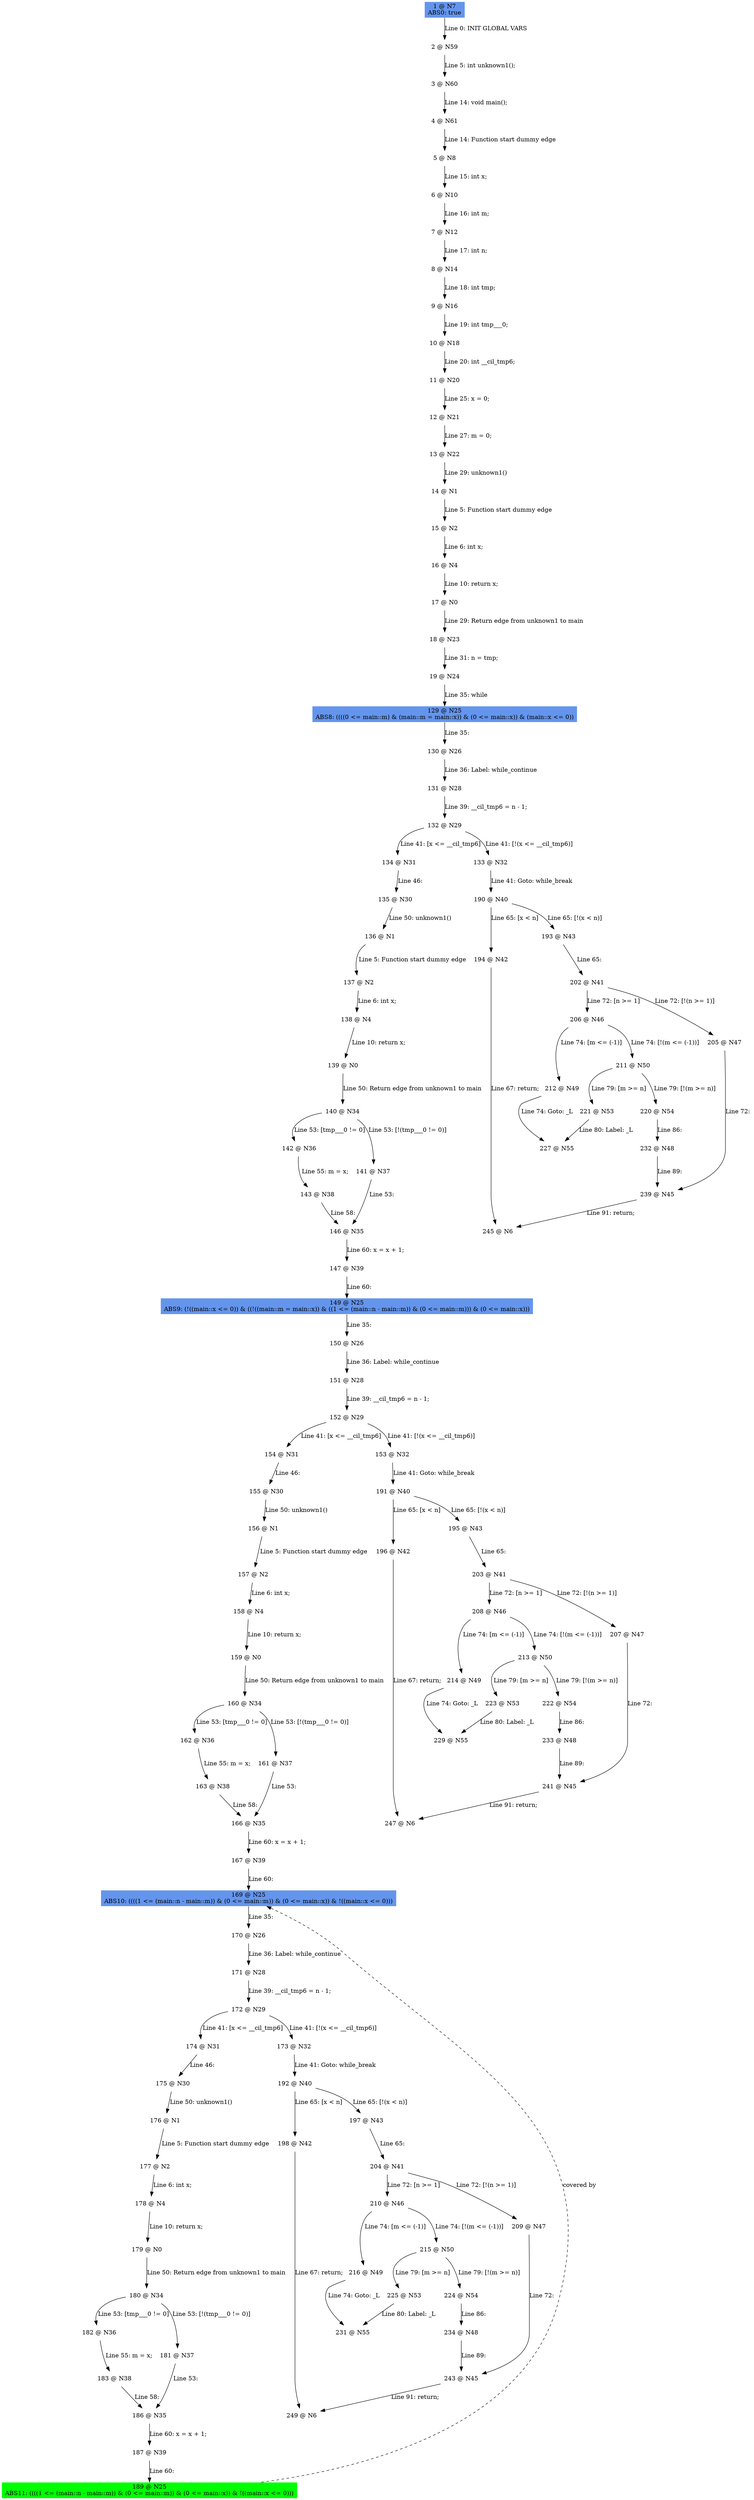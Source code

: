 digraph ARG {
node [style="filled" shape="box" color="white"]
1 [fillcolor="cornflowerblue" label="1 @ N7\nABS0: true" id="1"]
2 [label="2 @ N59" id="2"]
3 [label="3 @ N60" id="3"]
4 [label="4 @ N61" id="4"]
5 [label="5 @ N8" id="5"]
6 [label="6 @ N10" id="6"]
7 [label="7 @ N12" id="7"]
8 [label="8 @ N14" id="8"]
9 [label="9 @ N16" id="9"]
10 [label="10 @ N18" id="10"]
11 [label="11 @ N20" id="11"]
12 [label="12 @ N21" id="12"]
13 [label="13 @ N22" id="13"]
14 [label="14 @ N1" id="14"]
15 [label="15 @ N2" id="15"]
16 [label="16 @ N4" id="16"]
17 [label="17 @ N0" id="17"]
18 [label="18 @ N23" id="18"]
19 [label="19 @ N24" id="19"]
129 [fillcolor="cornflowerblue" label="129 @ N25\nABS8: ((((0 <= main::m) & (main::m = main::x)) & (0 <= main::x)) & (main::x <= 0))" id="129"]
130 [label="130 @ N26" id="130"]
131 [label="131 @ N28" id="131"]
132 [label="132 @ N29" id="132"]
134 [label="134 @ N31" id="134"]
135 [label="135 @ N30" id="135"]
136 [label="136 @ N1" id="136"]
137 [label="137 @ N2" id="137"]
138 [label="138 @ N4" id="138"]
139 [label="139 @ N0" id="139"]
140 [label="140 @ N34" id="140"]
142 [label="142 @ N36" id="142"]
143 [label="143 @ N38" id="143"]
146 [label="146 @ N35" id="146"]
147 [label="147 @ N39" id="147"]
149 [fillcolor="cornflowerblue" label="149 @ N25\nABS9: (!((main::x <= 0)) & ((!((main::m = main::x)) & ((1 <= (main::n - main::m)) & (0 <= main::m))) & (0 <= main::x)))" id="149"]
150 [label="150 @ N26" id="150"]
151 [label="151 @ N28" id="151"]
152 [label="152 @ N29" id="152"]
154 [label="154 @ N31" id="154"]
155 [label="155 @ N30" id="155"]
156 [label="156 @ N1" id="156"]
157 [label="157 @ N2" id="157"]
158 [label="158 @ N4" id="158"]
159 [label="159 @ N0" id="159"]
160 [label="160 @ N34" id="160"]
162 [label="162 @ N36" id="162"]
163 [label="163 @ N38" id="163"]
166 [label="166 @ N35" id="166"]
167 [label="167 @ N39" id="167"]
169 [fillcolor="cornflowerblue" label="169 @ N25\nABS10: ((((1 <= (main::n - main::m)) & (0 <= main::m)) & (0 <= main::x)) & !((main::x <= 0)))" id="169"]
170 [label="170 @ N26" id="170"]
171 [label="171 @ N28" id="171"]
172 [label="172 @ N29" id="172"]
174 [label="174 @ N31" id="174"]
175 [label="175 @ N30" id="175"]
176 [label="176 @ N1" id="176"]
177 [label="177 @ N2" id="177"]
178 [label="178 @ N4" id="178"]
179 [label="179 @ N0" id="179"]
180 [label="180 @ N34" id="180"]
182 [label="182 @ N36" id="182"]
183 [label="183 @ N38" id="183"]
186 [label="186 @ N35" id="186"]
187 [label="187 @ N39" id="187"]
189 [fillcolor="green" label="189 @ N25\nABS11: ((((1 <= (main::n - main::m)) & (0 <= main::m)) & (0 <= main::x)) & !((main::x <= 0)))" id="189"]
181 [label="181 @ N37" id="181"]
173 [label="173 @ N32" id="173"]
192 [label="192 @ N40" id="192"]
198 [label="198 @ N42" id="198"]
249 [label="249 @ N6" id="249"]
197 [label="197 @ N43" id="197"]
204 [label="204 @ N41" id="204"]
210 [label="210 @ N46" id="210"]
216 [label="216 @ N49" id="216"]
231 [label="231 @ N55" id="231"]
215 [label="215 @ N50" id="215"]
225 [label="225 @ N53" id="225"]
224 [label="224 @ N54" id="224"]
234 [label="234 @ N48" id="234"]
243 [label="243 @ N45" id="243"]
209 [label="209 @ N47" id="209"]
161 [label="161 @ N37" id="161"]
153 [label="153 @ N32" id="153"]
191 [label="191 @ N40" id="191"]
196 [label="196 @ N42" id="196"]
247 [label="247 @ N6" id="247"]
195 [label="195 @ N43" id="195"]
203 [label="203 @ N41" id="203"]
208 [label="208 @ N46" id="208"]
214 [label="214 @ N49" id="214"]
229 [label="229 @ N55" id="229"]
213 [label="213 @ N50" id="213"]
223 [label="223 @ N53" id="223"]
222 [label="222 @ N54" id="222"]
233 [label="233 @ N48" id="233"]
241 [label="241 @ N45" id="241"]
207 [label="207 @ N47" id="207"]
141 [label="141 @ N37" id="141"]
133 [label="133 @ N32" id="133"]
190 [label="190 @ N40" id="190"]
194 [label="194 @ N42" id="194"]
245 [label="245 @ N6" id="245"]
193 [label="193 @ N43" id="193"]
202 [label="202 @ N41" id="202"]
206 [label="206 @ N46" id="206"]
212 [label="212 @ N49" id="212"]
227 [label="227 @ N55" id="227"]
211 [label="211 @ N50" id="211"]
221 [label="221 @ N53" id="221"]
220 [label="220 @ N54" id="220"]
232 [label="232 @ N48" id="232"]
239 [label="239 @ N45" id="239"]
205 [label="205 @ N47" id="205"]
1 -> 2 [label="Line 0: INIT GLOBAL VARS" id="1 -> 2"]
2 -> 3 [label="Line 5: int unknown1();" id="2 -> 3"]
3 -> 4 [label="Line 14: void main();" id="3 -> 4"]
4 -> 5 [label="Line 14: Function start dummy edge" id="4 -> 5"]
5 -> 6 [label="Line 15: int x;" id="5 -> 6"]
6 -> 7 [label="Line 16: int m;" id="6 -> 7"]
7 -> 8 [label="Line 17: int n;" id="7 -> 8"]
8 -> 9 [label="Line 18: int tmp;" id="8 -> 9"]
9 -> 10 [label="Line 19: int tmp___0;" id="9 -> 10"]
10 -> 11 [label="Line 20: int __cil_tmp6;" id="10 -> 11"]
11 -> 12 [label="Line 25: x = 0;" id="11 -> 12"]
12 -> 13 [label="Line 27: m = 0;" id="12 -> 13"]
13 -> 14 [label="Line 29: unknown1()" id="13 -> 14"]
14 -> 15 [label="Line 5: Function start dummy edge" id="14 -> 15"]
15 -> 16 [label="Line 6: int x;" id="15 -> 16"]
16 -> 17 [label="Line 10: return x;" id="16 -> 17"]
17 -> 18 [label="Line 29: Return edge from unknown1 to main" id="17 -> 18"]
18 -> 19 [label="Line 31: n = tmp;" id="18 -> 19"]
19 -> 129 [label="Line 35: while" id="19 -> 129"]
129 -> 130 [label="Line 35: " id="129 -> 130"]
130 -> 131 [label="Line 36: Label: while_continue" id="130 -> 131"]
131 -> 132 [label="Line 39: __cil_tmp6 = n - 1;" id="131 -> 132"]
132 -> 133 [label="Line 41: [!(x <= __cil_tmp6)]" id="132 -> 133"]
132 -> 134 [label="Line 41: [x <= __cil_tmp6]" id="132 -> 134"]
134 -> 135 [label="Line 46: " id="134 -> 135"]
135 -> 136 [label="Line 50: unknown1()" id="135 -> 136"]
136 -> 137 [label="Line 5: Function start dummy edge" id="136 -> 137"]
137 -> 138 [label="Line 6: int x;" id="137 -> 138"]
138 -> 139 [label="Line 10: return x;" id="138 -> 139"]
139 -> 140 [label="Line 50: Return edge from unknown1 to main" id="139 -> 140"]
140 -> 141 [label="Line 53: [!(tmp___0 != 0)]" id="140 -> 141"]
140 -> 142 [label="Line 53: [tmp___0 != 0]" id="140 -> 142"]
142 -> 143 [label="Line 55: m = x;" id="142 -> 143"]
143 -> 146 [label="Line 58: " id="143 -> 146"]
146 -> 147 [label="Line 60: x = x + 1;" id="146 -> 147"]
147 -> 149 [label="Line 60: " id="147 -> 149"]
149 -> 150 [label="Line 35: " id="149 -> 150"]
150 -> 151 [label="Line 36: Label: while_continue" id="150 -> 151"]
151 -> 152 [label="Line 39: __cil_tmp6 = n - 1;" id="151 -> 152"]
152 -> 153 [label="Line 41: [!(x <= __cil_tmp6)]" id="152 -> 153"]
152 -> 154 [label="Line 41: [x <= __cil_tmp6]" id="152 -> 154"]
154 -> 155 [label="Line 46: " id="154 -> 155"]
155 -> 156 [label="Line 50: unknown1()" id="155 -> 156"]
156 -> 157 [label="Line 5: Function start dummy edge" id="156 -> 157"]
157 -> 158 [label="Line 6: int x;" id="157 -> 158"]
158 -> 159 [label="Line 10: return x;" id="158 -> 159"]
159 -> 160 [label="Line 50: Return edge from unknown1 to main" id="159 -> 160"]
160 -> 161 [label="Line 53: [!(tmp___0 != 0)]" id="160 -> 161"]
160 -> 162 [label="Line 53: [tmp___0 != 0]" id="160 -> 162"]
162 -> 163 [label="Line 55: m = x;" id="162 -> 163"]
163 -> 166 [label="Line 58: " id="163 -> 166"]
166 -> 167 [label="Line 60: x = x + 1;" id="166 -> 167"]
167 -> 169 [label="Line 60: " id="167 -> 169"]
189 -> 169 [style="dashed" weight="0" label="covered by"]
169 -> 170 [label="Line 35: " id="169 -> 170"]
170 -> 171 [label="Line 36: Label: while_continue" id="170 -> 171"]
171 -> 172 [label="Line 39: __cil_tmp6 = n - 1;" id="171 -> 172"]
172 -> 173 [label="Line 41: [!(x <= __cil_tmp6)]" id="172 -> 173"]
172 -> 174 [label="Line 41: [x <= __cil_tmp6]" id="172 -> 174"]
174 -> 175 [label="Line 46: " id="174 -> 175"]
175 -> 176 [label="Line 50: unknown1()" id="175 -> 176"]
176 -> 177 [label="Line 5: Function start dummy edge" id="176 -> 177"]
177 -> 178 [label="Line 6: int x;" id="177 -> 178"]
178 -> 179 [label="Line 10: return x;" id="178 -> 179"]
179 -> 180 [label="Line 50: Return edge from unknown1 to main" id="179 -> 180"]
180 -> 181 [label="Line 53: [!(tmp___0 != 0)]" id="180 -> 181"]
180 -> 182 [label="Line 53: [tmp___0 != 0]" id="180 -> 182"]
182 -> 183 [label="Line 55: m = x;" id="182 -> 183"]
183 -> 186 [label="Line 58: " id="183 -> 186"]
186 -> 187 [label="Line 60: x = x + 1;" id="186 -> 187"]
187 -> 189 [label="Line 60: " id="187 -> 189"]
181 -> 186 [label="Line 53: " id="181 -> 186"]
173 -> 192 [label="Line 41: Goto: while_break" id="173 -> 192"]
192 -> 197 [label="Line 65: [!(x < n)]" id="192 -> 197"]
192 -> 198 [label="Line 65: [x < n]" id="192 -> 198"]
198 -> 249 [label="Line 67: return;" id="198 -> 249"]
197 -> 204 [label="Line 65: " id="197 -> 204"]
204 -> 209 [label="Line 72: [!(n >= 1)]" id="204 -> 209"]
204 -> 210 [label="Line 72: [n >= 1]" id="204 -> 210"]
210 -> 215 [label="Line 74: [!(m <= (-1))]" id="210 -> 215"]
210 -> 216 [label="Line 74: [m <= (-1)]" id="210 -> 216"]
216 -> 231 [label="Line 74: Goto: _L" id="216 -> 231"]
215 -> 224 [label="Line 79: [!(m >= n)]" id="215 -> 224"]
215 -> 225 [label="Line 79: [m >= n]" id="215 -> 225"]
225 -> 231 [label="Line 80: Label: _L" id="225 -> 231"]
224 -> 234 [label="Line 86: " id="224 -> 234"]
234 -> 243 [label="Line 89: " id="234 -> 243"]
243 -> 249 [label="Line 91: return;" id="243 -> 249"]
209 -> 243 [label="Line 72: " id="209 -> 243"]
161 -> 166 [label="Line 53: " id="161 -> 166"]
153 -> 191 [label="Line 41: Goto: while_break" id="153 -> 191"]
191 -> 195 [label="Line 65: [!(x < n)]" id="191 -> 195"]
191 -> 196 [label="Line 65: [x < n]" id="191 -> 196"]
196 -> 247 [label="Line 67: return;" id="196 -> 247"]
195 -> 203 [label="Line 65: " id="195 -> 203"]
203 -> 207 [label="Line 72: [!(n >= 1)]" id="203 -> 207"]
203 -> 208 [label="Line 72: [n >= 1]" id="203 -> 208"]
208 -> 213 [label="Line 74: [!(m <= (-1))]" id="208 -> 213"]
208 -> 214 [label="Line 74: [m <= (-1)]" id="208 -> 214"]
214 -> 229 [label="Line 74: Goto: _L" id="214 -> 229"]
213 -> 222 [label="Line 79: [!(m >= n)]" id="213 -> 222"]
213 -> 223 [label="Line 79: [m >= n]" id="213 -> 223"]
223 -> 229 [label="Line 80: Label: _L" id="223 -> 229"]
222 -> 233 [label="Line 86: " id="222 -> 233"]
233 -> 241 [label="Line 89: " id="233 -> 241"]
241 -> 247 [label="Line 91: return;" id="241 -> 247"]
207 -> 241 [label="Line 72: " id="207 -> 241"]
141 -> 146 [label="Line 53: " id="141 -> 146"]
133 -> 190 [label="Line 41: Goto: while_break" id="133 -> 190"]
190 -> 193 [label="Line 65: [!(x < n)]" id="190 -> 193"]
190 -> 194 [label="Line 65: [x < n]" id="190 -> 194"]
194 -> 245 [label="Line 67: return;" id="194 -> 245"]
193 -> 202 [label="Line 65: " id="193 -> 202"]
202 -> 205 [label="Line 72: [!(n >= 1)]" id="202 -> 205"]
202 -> 206 [label="Line 72: [n >= 1]" id="202 -> 206"]
206 -> 211 [label="Line 74: [!(m <= (-1))]" id="206 -> 211"]
206 -> 212 [label="Line 74: [m <= (-1)]" id="206 -> 212"]
212 -> 227 [label="Line 74: Goto: _L" id="212 -> 227"]
211 -> 220 [label="Line 79: [!(m >= n)]" id="211 -> 220"]
211 -> 221 [label="Line 79: [m >= n]" id="211 -> 221"]
221 -> 227 [label="Line 80: Label: _L" id="221 -> 227"]
220 -> 232 [label="Line 86: " id="220 -> 232"]
232 -> 239 [label="Line 89: " id="232 -> 239"]
239 -> 245 [label="Line 91: return;" id="239 -> 245"]
205 -> 239 [label="Line 72: " id="205 -> 239"]
}
